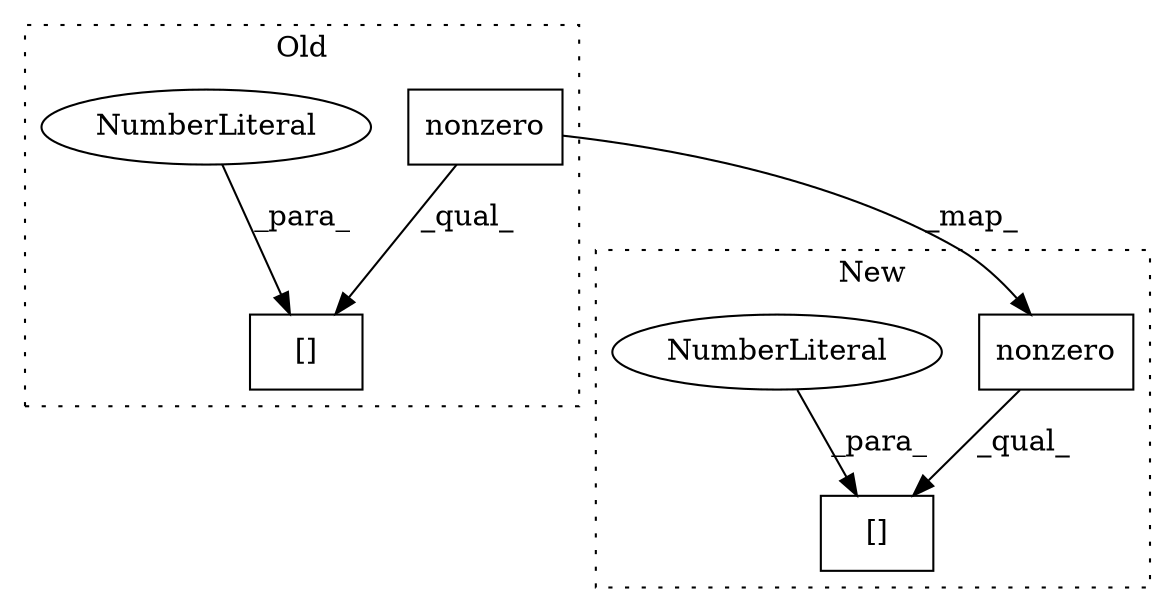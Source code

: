 digraph G {
subgraph cluster0 {
1 [label="nonzero" a="32" s="12207" l="9" shape="box"];
3 [label="[]" a="2" s="12152,12218" l="65,1" shape="box"];
4 [label="NumberLiteral" a="34" s="12217" l="1" shape="ellipse"];
label = "Old";
style="dotted";
}
subgraph cluster1 {
2 [label="nonzero" a="32" s="13209" l="9" shape="box"];
5 [label="[]" a="2" s="13261,13270" l="8,1" shape="box"];
6 [label="NumberLiteral" a="34" s="13269" l="1" shape="ellipse"];
label = "New";
style="dotted";
}
1 -> 3 [label="_qual_"];
1 -> 2 [label="_map_"];
2 -> 5 [label="_qual_"];
4 -> 3 [label="_para_"];
6 -> 5 [label="_para_"];
}